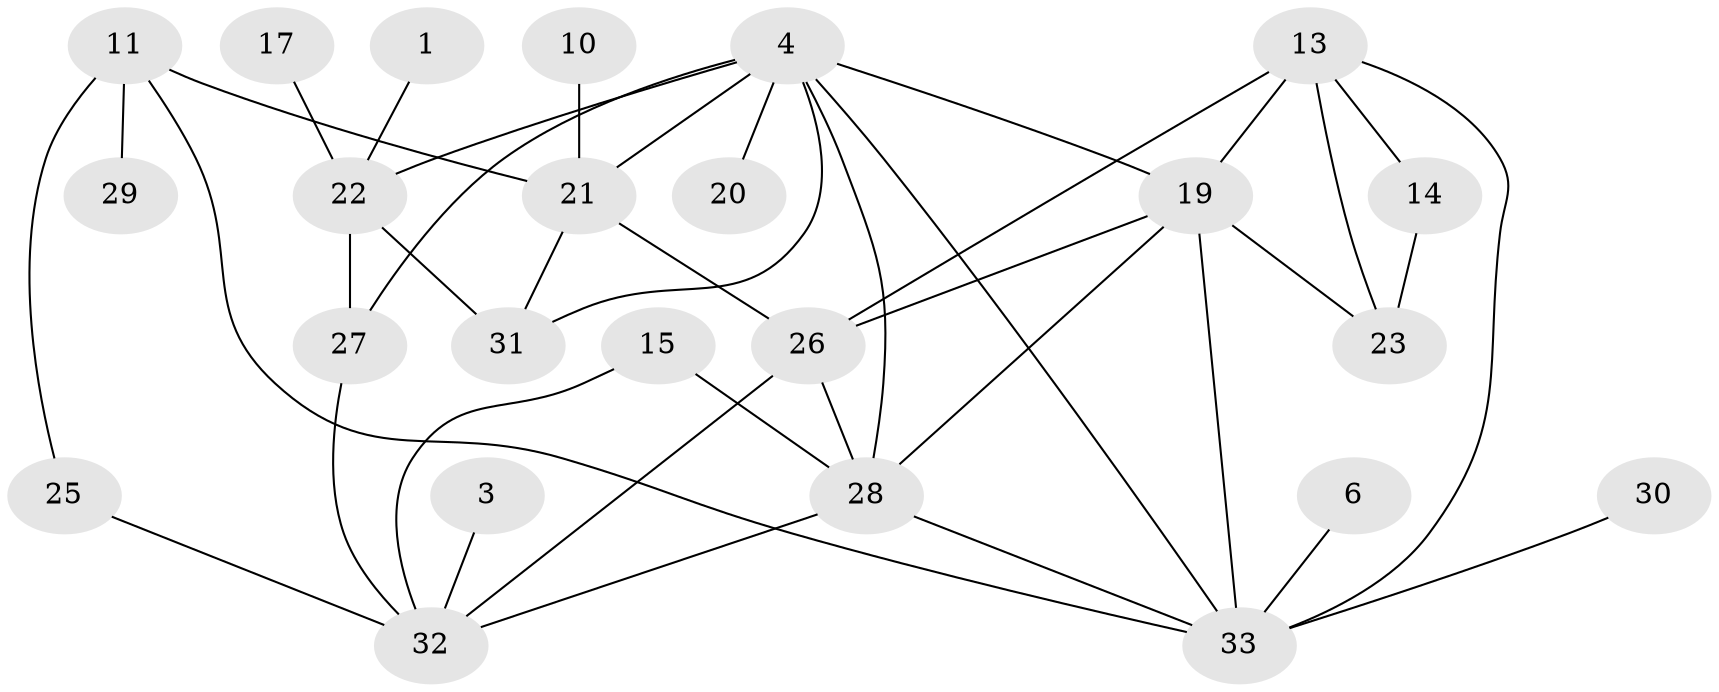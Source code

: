 // original degree distribution, {1: 0.24242424242424243, 2: 0.2727272727272727, 0: 0.12121212121212122, 4: 0.09090909090909091, 3: 0.13636363636363635, 5: 0.06060606060606061, 6: 0.06060606060606061, 7: 0.015151515151515152}
// Generated by graph-tools (version 1.1) at 2025/25/03/09/25 03:25:19]
// undirected, 24 vertices, 40 edges
graph export_dot {
graph [start="1"]
  node [color=gray90,style=filled];
  1;
  3;
  4;
  6;
  10;
  11;
  13;
  14;
  15;
  17;
  19;
  20;
  21;
  22;
  23;
  25;
  26;
  27;
  28;
  29;
  30;
  31;
  32;
  33;
  1 -- 22 [weight=1.0];
  3 -- 32 [weight=1.0];
  4 -- 19 [weight=2.0];
  4 -- 20 [weight=1.0];
  4 -- 21 [weight=1.0];
  4 -- 22 [weight=2.0];
  4 -- 27 [weight=1.0];
  4 -- 28 [weight=1.0];
  4 -- 31 [weight=1.0];
  4 -- 33 [weight=1.0];
  6 -- 33 [weight=1.0];
  10 -- 21 [weight=1.0];
  11 -- 21 [weight=1.0];
  11 -- 25 [weight=1.0];
  11 -- 29 [weight=1.0];
  11 -- 33 [weight=1.0];
  13 -- 14 [weight=1.0];
  13 -- 19 [weight=1.0];
  13 -- 23 [weight=1.0];
  13 -- 26 [weight=1.0];
  13 -- 33 [weight=1.0];
  14 -- 23 [weight=2.0];
  15 -- 28 [weight=1.0];
  15 -- 32 [weight=1.0];
  17 -- 22 [weight=1.0];
  19 -- 23 [weight=1.0];
  19 -- 26 [weight=1.0];
  19 -- 28 [weight=1.0];
  19 -- 33 [weight=1.0];
  21 -- 26 [weight=1.0];
  21 -- 31 [weight=1.0];
  22 -- 27 [weight=2.0];
  22 -- 31 [weight=1.0];
  25 -- 32 [weight=1.0];
  26 -- 28 [weight=1.0];
  26 -- 32 [weight=1.0];
  27 -- 32 [weight=1.0];
  28 -- 32 [weight=1.0];
  28 -- 33 [weight=1.0];
  30 -- 33 [weight=1.0];
}
